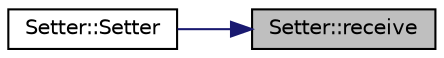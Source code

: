 digraph "Setter::receive"
{
 // LATEX_PDF_SIZE
  edge [fontname="Helvetica",fontsize="10",labelfontname="Helvetica",labelfontsize="10"];
  node [fontname="Helvetica",fontsize="10",shape=record];
  rankdir="RL";
  Node1 [label="Setter::receive",height=0.2,width=0.4,color="black", fillcolor="grey75", style="filled", fontcolor="black",tooltip=" "];
  Node1 -> Node2 [dir="back",color="midnightblue",fontsize="10",style="solid",fontname="Helvetica"];
  Node2 [label="Setter::Setter",height=0.2,width=0.4,color="black", fillcolor="white", style="filled",URL="$classSetter.html#a1354bbbf6de2a72c132f0e1953d1d136",tooltip=" "];
}
